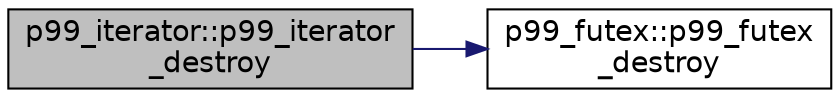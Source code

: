 digraph "p99_iterator::p99_iterator_destroy"
{
 // LATEX_PDF_SIZE
  edge [fontname="Helvetica",fontsize="14",labelfontname="Helvetica",labelfontsize="14"];
  node [fontname="Helvetica",fontsize="14",shape=record];
  rankdir="LR";
  Node1 [label="p99_iterator::p99_iterator\l_destroy",height=0.2,width=0.4,color="black", fillcolor="grey75", style="filled", fontcolor="black",tooltip="destroy a iterator"];
  Node1 -> Node2 [color="midnightblue",fontsize="14",style="solid",fontname="Helvetica"];
  Node2 [label="p99_futex::p99_futex\l_destroy",height=0.2,width=0.4,color="black", fillcolor="white", style="filled",URL="$group__futex_gac30811f76a7f0734e34e2d86a41965d2.html#gac30811f76a7f0734e34e2d86a41965d2",tooltip="Destroy an p99_futex object."];
}
